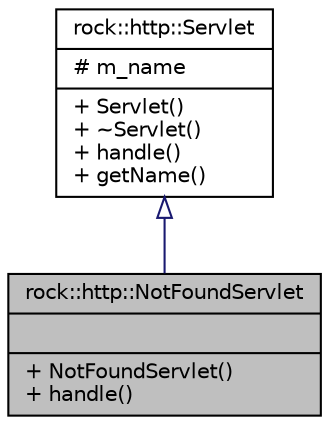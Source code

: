 digraph "rock::http::NotFoundServlet"
{
 // LATEX_PDF_SIZE
  edge [fontname="Helvetica",fontsize="10",labelfontname="Helvetica",labelfontsize="10"];
  node [fontname="Helvetica",fontsize="10",shape=record];
  Node1 [label="{rock::http::NotFoundServlet\n||+ NotFoundServlet()\l+ handle()\l}",height=0.2,width=0.4,color="black", fillcolor="grey75", style="filled", fontcolor="black",tooltip="NotFoundServlet(默认返回404)"];
  Node2 -> Node1 [dir="back",color="midnightblue",fontsize="10",style="solid",arrowtail="onormal",fontname="Helvetica"];
  Node2 [label="{rock::http::Servlet\n|# m_name\l|+ Servlet()\l+ ~Servlet()\l+ handle()\l+ getName()\l}",height=0.2,width=0.4,color="black", fillcolor="white", style="filled",URL="$classrock_1_1http_1_1Servlet.html",tooltip="Servlet封装"];
}
